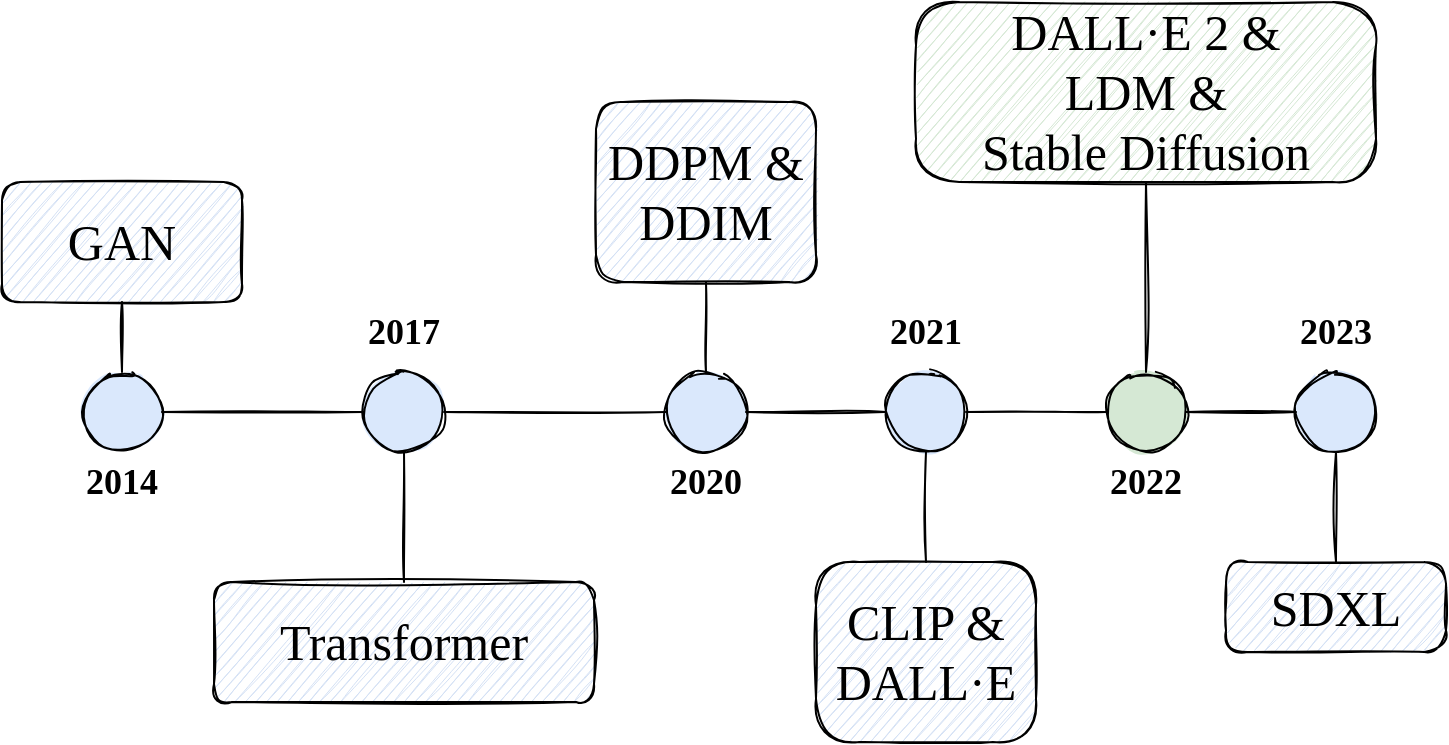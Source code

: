 <mxfile version="22.1.16" type="github">
  <diagram name="第 1 页" id="FpTrYO_zkX4w7IFrAijQ">
    <mxGraphModel dx="2074" dy="1098" grid="1" gridSize="10" guides="1" tooltips="1" connect="1" arrows="1" fold="1" page="1" pageScale="1" pageWidth="827" pageHeight="1169" math="0" shadow="0">
      <root>
        <mxCell id="0" />
        <mxCell id="1" parent="0" />
        <mxCell id="J7La4h1lOneiyXI5X-HG-7" style="edgeStyle=orthogonalEdgeStyle;rounded=0;orthogonalLoop=1;jettySize=auto;html=1;exitX=0.5;exitY=0;exitDx=0;exitDy=0;entryX=0.5;entryY=1;entryDx=0;entryDy=0;startArrow=none;startFill=0;anchorPointDirection=1;sketch=1;curveFitting=1;jiggle=1;endArrow=none;endFill=0;" edge="1" parent="1" source="J7La4h1lOneiyXI5X-HG-1" target="J7La4h1lOneiyXI5X-HG-3">
          <mxGeometry relative="1" as="geometry" />
        </mxCell>
        <mxCell id="J7La4h1lOneiyXI5X-HG-1" value="" style="ellipse;whiteSpace=wrap;html=1;aspect=fixed;comic=1;fillColor=#dae8fc;strokeColor=#000000;sketch=1;curveFitting=1;jiggle=1;fillStyle=solid;" vertex="1" parent="1">
          <mxGeometry x="118" y="545" width="40" height="40" as="geometry" />
        </mxCell>
        <mxCell id="J7La4h1lOneiyXI5X-HG-3" value="&lt;font face=&quot;Comic Sans MS&quot; style=&quot;font-size: 25px;&quot;&gt;GAN&lt;/font&gt;" style="rounded=1;whiteSpace=wrap;html=1;comic=1;jiggle=1;allowArrows=0;snapToPoint=1;fillColor=#D4E1F5;strokeColor=#000000;sketch=1;curveFitting=1;shadow=0;glass=0;sketchStyle=rough;" vertex="1" parent="1">
          <mxGeometry x="78" y="450" width="120" height="60" as="geometry" />
        </mxCell>
        <mxCell id="J7La4h1lOneiyXI5X-HG-4" value="" style="ellipse;whiteSpace=wrap;html=1;aspect=fixed;comic=1;fillColor=#dae8fc;strokeColor=#000000;sketch=1;curveFitting=1;jiggle=1;fillStyle=solid;fillWeight=-1;" vertex="1" parent="1">
          <mxGeometry x="259" y="545" width="40" height="40" as="geometry" />
        </mxCell>
        <mxCell id="J7La4h1lOneiyXI5X-HG-5" value="&lt;font face=&quot;Comic Sans MS&quot; style=&quot;font-size: 18px;&quot;&gt;&lt;b style=&quot;&quot;&gt;2014&lt;/b&gt;&lt;/font&gt;" style="text;html=1;strokeColor=none;fillColor=none;align=center;verticalAlign=middle;whiteSpace=wrap;rounded=0;" vertex="1" parent="1">
          <mxGeometry x="108" y="585" width="60" height="30" as="geometry" />
        </mxCell>
        <mxCell id="J7La4h1lOneiyXI5X-HG-8" value="&lt;font face=&quot;Comic Sans MS&quot; style=&quot;font-size: 25px;&quot;&gt;Transformer&lt;/font&gt;" style="rounded=1;whiteSpace=wrap;html=1;comic=1;jiggle=1;allowArrows=0;snapToPoint=1;fillColor=#D4E1F5;strokeColor=#000000;sketch=1;curveFitting=1;shadow=0;glass=0;sketchStyle=rough;" vertex="1" parent="1">
          <mxGeometry x="184" y="650" width="190" height="60" as="geometry" />
        </mxCell>
        <mxCell id="J7La4h1lOneiyXI5X-HG-9" value="&lt;font face=&quot;Comic Sans MS&quot; style=&quot;font-size: 18px;&quot;&gt;&lt;b style=&quot;&quot;&gt;2017&lt;/b&gt;&lt;/font&gt;" style="text;html=1;strokeColor=none;fillColor=none;align=center;verticalAlign=middle;whiteSpace=wrap;rounded=0;" vertex="1" parent="1">
          <mxGeometry x="249" y="510" width="60" height="30" as="geometry" />
        </mxCell>
        <mxCell id="J7La4h1lOneiyXI5X-HG-10" style="edgeStyle=orthogonalEdgeStyle;rounded=0;orthogonalLoop=1;jettySize=auto;html=1;exitX=0.5;exitY=0;exitDx=0;exitDy=0;entryX=0.5;entryY=1;entryDx=0;entryDy=0;startArrow=none;startFill=0;anchorPointDirection=1;sketch=1;curveFitting=1;jiggle=1;endArrow=none;endFill=0;" edge="1" parent="1" source="J7La4h1lOneiyXI5X-HG-8" target="J7La4h1lOneiyXI5X-HG-4">
          <mxGeometry relative="1" as="geometry">
            <mxPoint x="149" y="555" as="sourcePoint" />
            <mxPoint x="149" y="450" as="targetPoint" />
          </mxGeometry>
        </mxCell>
        <mxCell id="J7La4h1lOneiyXI5X-HG-12" style="edgeStyle=orthogonalEdgeStyle;rounded=0;orthogonalLoop=1;jettySize=auto;html=1;exitX=0;exitY=0.5;exitDx=0;exitDy=0;entryX=1;entryY=0.5;entryDx=0;entryDy=0;startArrow=none;startFill=0;anchorPointDirection=1;sketch=1;curveFitting=1;jiggle=1;endArrow=none;endFill=0;" edge="1" parent="1" source="J7La4h1lOneiyXI5X-HG-4" target="J7La4h1lOneiyXI5X-HG-1">
          <mxGeometry relative="1" as="geometry">
            <mxPoint x="288" y="660" as="sourcePoint" />
            <mxPoint x="288" y="595" as="targetPoint" />
          </mxGeometry>
        </mxCell>
        <mxCell id="J7La4h1lOneiyXI5X-HG-14" value="" style="ellipse;whiteSpace=wrap;html=1;aspect=fixed;comic=1;fillColor=#dae8fc;strokeColor=#000000;sketch=1;curveFitting=1;jiggle=1;fillStyle=solid;" vertex="1" parent="1">
          <mxGeometry x="410" y="545" width="40" height="40" as="geometry" />
        </mxCell>
        <mxCell id="J7La4h1lOneiyXI5X-HG-15" style="edgeStyle=orthogonalEdgeStyle;rounded=0;orthogonalLoop=1;jettySize=auto;html=1;entryX=1;entryY=0.5;entryDx=0;entryDy=0;startArrow=none;startFill=0;anchorPointDirection=1;sketch=1;curveFitting=1;jiggle=1;endArrow=none;endFill=0;exitX=0;exitY=0.5;exitDx=0;exitDy=0;" edge="1" parent="1" source="J7La4h1lOneiyXI5X-HG-14" target="J7La4h1lOneiyXI5X-HG-4">
          <mxGeometry relative="1" as="geometry">
            <mxPoint x="281" y="590" as="sourcePoint" />
            <mxPoint x="131" y="575" as="targetPoint" />
          </mxGeometry>
        </mxCell>
        <mxCell id="J7La4h1lOneiyXI5X-HG-16" value="&lt;font face=&quot;Comic Sans MS&quot; style=&quot;font-size: 25px;&quot;&gt;DDPM &amp;amp;&lt;br&gt;DDIM&lt;br&gt;&lt;/font&gt;" style="rounded=1;whiteSpace=wrap;html=1;comic=1;jiggle=1;allowArrows=0;snapToPoint=1;fillColor=#D4E1F5;strokeColor=#000000;sketch=1;curveFitting=1;shadow=0;glass=0;sketchStyle=rough;" vertex="1" parent="1">
          <mxGeometry x="375" y="410" width="110" height="90" as="geometry" />
        </mxCell>
        <mxCell id="J7La4h1lOneiyXI5X-HG-19" value="&lt;font face=&quot;Comic Sans MS&quot; style=&quot;font-size: 18px;&quot;&gt;&lt;b style=&quot;&quot;&gt;2020&lt;/b&gt;&lt;/font&gt;" style="text;html=1;strokeColor=none;fillColor=none;align=center;verticalAlign=middle;whiteSpace=wrap;rounded=0;" vertex="1" parent="1">
          <mxGeometry x="400" y="585" width="60" height="30" as="geometry" />
        </mxCell>
        <mxCell id="J7La4h1lOneiyXI5X-HG-20" style="edgeStyle=orthogonalEdgeStyle;rounded=0;orthogonalLoop=1;jettySize=auto;html=1;exitX=0.5;exitY=0;exitDx=0;exitDy=0;entryX=0.5;entryY=1;entryDx=0;entryDy=0;startArrow=none;startFill=0;anchorPointDirection=1;sketch=1;curveFitting=1;jiggle=1;endArrow=none;endFill=0;" edge="1" parent="1" source="J7La4h1lOneiyXI5X-HG-14" target="J7La4h1lOneiyXI5X-HG-16">
          <mxGeometry relative="1" as="geometry">
            <mxPoint x="429.5" y="585" as="sourcePoint" />
            <mxPoint x="429.5" y="520" as="targetPoint" />
          </mxGeometry>
        </mxCell>
        <mxCell id="J7La4h1lOneiyXI5X-HG-21" value="" style="ellipse;whiteSpace=wrap;html=1;aspect=fixed;comic=1;fillColor=#dae8fc;strokeColor=#000000;sketch=1;curveFitting=1;jiggle=1;fillStyle=solid;" vertex="1" parent="1">
          <mxGeometry x="520" y="545" width="40" height="40" as="geometry" />
        </mxCell>
        <mxCell id="J7La4h1lOneiyXI5X-HG-22" value="&lt;font face=&quot;Comic Sans MS&quot; style=&quot;font-size: 18px;&quot;&gt;&lt;b style=&quot;&quot;&gt;2021&lt;/b&gt;&lt;/font&gt;" style="text;html=1;strokeColor=none;fillColor=none;align=center;verticalAlign=middle;whiteSpace=wrap;rounded=0;" vertex="1" parent="1">
          <mxGeometry x="510" y="510" width="60" height="30" as="geometry" />
        </mxCell>
        <mxCell id="J7La4h1lOneiyXI5X-HG-23" value="&lt;font face=&quot;Comic Sans MS&quot; style=&quot;font-size: 25px;&quot;&gt;CLIP &amp;amp;&lt;br&gt;DALL·E&lt;br&gt;&lt;/font&gt;" style="rounded=1;whiteSpace=wrap;html=1;comic=1;jiggle=1;allowArrows=0;snapToPoint=1;fillColor=#D4E1F5;strokeColor=#000000;sketch=1;curveFitting=1;shadow=0;glass=0;sketchStyle=rough;arcSize=24;" vertex="1" parent="1">
          <mxGeometry x="485" y="640" width="110" height="90" as="geometry" />
        </mxCell>
        <mxCell id="J7La4h1lOneiyXI5X-HG-24" style="edgeStyle=orthogonalEdgeStyle;rounded=0;orthogonalLoop=1;jettySize=auto;html=1;exitX=0.5;exitY=0;exitDx=0;exitDy=0;entryX=0.5;entryY=1;entryDx=0;entryDy=0;startArrow=none;startFill=0;anchorPointDirection=1;sketch=1;curveFitting=1;jiggle=1;endArrow=none;endFill=0;" edge="1" parent="1" source="J7La4h1lOneiyXI5X-HG-23" target="J7La4h1lOneiyXI5X-HG-21">
          <mxGeometry relative="1" as="geometry">
            <mxPoint x="473" y="555" as="sourcePoint" />
            <mxPoint x="473" y="510" as="targetPoint" />
          </mxGeometry>
        </mxCell>
        <mxCell id="J7La4h1lOneiyXI5X-HG-25" value="" style="ellipse;whiteSpace=wrap;html=1;aspect=fixed;comic=1;fillColor=#d5e8d4;strokeColor=#000000;sketch=1;curveFitting=1;jiggle=1;fillStyle=solid;" vertex="1" parent="1">
          <mxGeometry x="630" y="545" width="40" height="40" as="geometry" />
        </mxCell>
        <mxCell id="J7La4h1lOneiyXI5X-HG-26" value="&lt;font face=&quot;Comic Sans MS&quot; style=&quot;font-size: 25px;&quot;&gt;DALL·E 2 &amp;amp;&lt;br&gt;LDM &amp;amp;&lt;br&gt;Stable Diffusion&lt;br&gt;&lt;/font&gt;" style="rounded=1;whiteSpace=wrap;html=1;comic=1;jiggle=1;allowArrows=0;snapToPoint=1;fillColor=#d5e8d4;strokeColor=#000000;sketch=1;curveFitting=1;shadow=0;glass=0;sketchStyle=rough;arcSize=24;" vertex="1" parent="1">
          <mxGeometry x="535" y="360" width="230" height="90" as="geometry" />
        </mxCell>
        <mxCell id="J7La4h1lOneiyXI5X-HG-28" style="edgeStyle=orthogonalEdgeStyle;rounded=0;orthogonalLoop=1;jettySize=auto;html=1;entryX=1;entryY=0.5;entryDx=0;entryDy=0;startArrow=none;startFill=0;anchorPointDirection=1;sketch=1;curveFitting=1;jiggle=1;endArrow=none;endFill=0;exitX=0;exitY=0.5;exitDx=0;exitDy=0;" edge="1" parent="1" source="J7La4h1lOneiyXI5X-HG-21" target="J7La4h1lOneiyXI5X-HG-14">
          <mxGeometry relative="1" as="geometry">
            <mxPoint x="420" y="575" as="sourcePoint" />
            <mxPoint x="271" y="575" as="targetPoint" />
          </mxGeometry>
        </mxCell>
        <mxCell id="J7La4h1lOneiyXI5X-HG-29" style="edgeStyle=orthogonalEdgeStyle;rounded=0;orthogonalLoop=1;jettySize=auto;html=1;entryX=1;entryY=0.5;entryDx=0;entryDy=0;startArrow=none;startFill=0;anchorPointDirection=1;sketch=1;curveFitting=1;jiggle=1;endArrow=none;endFill=0;exitX=0;exitY=0.5;exitDx=0;exitDy=0;" edge="1" parent="1" source="J7La4h1lOneiyXI5X-HG-25" target="J7La4h1lOneiyXI5X-HG-21">
          <mxGeometry relative="1" as="geometry">
            <mxPoint x="430" y="585" as="sourcePoint" />
            <mxPoint x="281" y="585" as="targetPoint" />
          </mxGeometry>
        </mxCell>
        <mxCell id="J7La4h1lOneiyXI5X-HG-30" value="&lt;font face=&quot;Comic Sans MS&quot; style=&quot;font-size: 18px;&quot;&gt;&lt;b style=&quot;&quot;&gt;2022&lt;/b&gt;&lt;/font&gt;" style="text;html=1;strokeColor=none;fillColor=none;align=center;verticalAlign=middle;whiteSpace=wrap;rounded=0;" vertex="1" parent="1">
          <mxGeometry x="620" y="585" width="60" height="30" as="geometry" />
        </mxCell>
        <mxCell id="J7La4h1lOneiyXI5X-HG-32" style="edgeStyle=orthogonalEdgeStyle;rounded=0;orthogonalLoop=1;jettySize=auto;html=1;entryX=0.5;entryY=1;entryDx=0;entryDy=0;startArrow=none;startFill=0;anchorPointDirection=1;sketch=1;curveFitting=1;jiggle=1;endArrow=none;endFill=0;exitX=0.5;exitY=0;exitDx=0;exitDy=0;" edge="1" parent="1" source="J7La4h1lOneiyXI5X-HG-25" target="J7La4h1lOneiyXI5X-HG-26">
          <mxGeometry relative="1" as="geometry">
            <mxPoint x="650" y="540" as="sourcePoint" />
            <mxPoint x="550" y="595" as="targetPoint" />
          </mxGeometry>
        </mxCell>
        <mxCell id="J7La4h1lOneiyXI5X-HG-34" value="" style="ellipse;whiteSpace=wrap;html=1;aspect=fixed;comic=1;fillColor=#dae8fc;strokeColor=#000000;sketch=1;curveFitting=1;jiggle=1;fillStyle=solid;" vertex="1" parent="1">
          <mxGeometry x="725" y="545" width="40" height="40" as="geometry" />
        </mxCell>
        <mxCell id="J7La4h1lOneiyXI5X-HG-35" value="&lt;font face=&quot;Comic Sans MS&quot; style=&quot;font-size: 18px;&quot;&gt;&lt;b style=&quot;&quot;&gt;2023&lt;/b&gt;&lt;/font&gt;" style="text;html=1;strokeColor=none;fillColor=none;align=center;verticalAlign=middle;whiteSpace=wrap;rounded=0;" vertex="1" parent="1">
          <mxGeometry x="715" y="510" width="60" height="30" as="geometry" />
        </mxCell>
        <mxCell id="J7La4h1lOneiyXI5X-HG-36" value="&lt;font face=&quot;Comic Sans MS&quot; style=&quot;font-size: 25px;&quot;&gt;SDXL&lt;br&gt;&lt;/font&gt;" style="rounded=1;whiteSpace=wrap;html=1;comic=1;jiggle=1;allowArrows=0;snapToPoint=1;fillColor=#D4E1F5;strokeColor=#000000;sketch=1;curveFitting=1;shadow=0;glass=0;sketchStyle=rough;arcSize=24;" vertex="1" parent="1">
          <mxGeometry x="690" y="640" width="110" height="45" as="geometry" />
        </mxCell>
        <mxCell id="J7La4h1lOneiyXI5X-HG-37" style="edgeStyle=orthogonalEdgeStyle;rounded=0;orthogonalLoop=1;jettySize=auto;html=1;entryX=1;entryY=0.5;entryDx=0;entryDy=0;startArrow=none;startFill=0;anchorPointDirection=1;sketch=1;curveFitting=1;jiggle=1;endArrow=none;endFill=0;exitX=0;exitY=0.5;exitDx=0;exitDy=0;" edge="1" parent="1" source="J7La4h1lOneiyXI5X-HG-34" target="J7La4h1lOneiyXI5X-HG-25">
          <mxGeometry relative="1" as="geometry">
            <mxPoint x="640" y="575" as="sourcePoint" />
            <mxPoint x="570" y="575" as="targetPoint" />
          </mxGeometry>
        </mxCell>
        <mxCell id="J7La4h1lOneiyXI5X-HG-38" style="edgeStyle=orthogonalEdgeStyle;rounded=0;orthogonalLoop=1;jettySize=auto;html=1;entryX=0.5;entryY=1;entryDx=0;entryDy=0;startArrow=none;startFill=0;anchorPointDirection=1;sketch=1;curveFitting=1;jiggle=1;endArrow=none;endFill=0;exitX=0.5;exitY=0;exitDx=0;exitDy=0;" edge="1" parent="1" source="J7La4h1lOneiyXI5X-HG-36" target="J7La4h1lOneiyXI5X-HG-34">
          <mxGeometry relative="1" as="geometry">
            <mxPoint x="745" y="640" as="sourcePoint" />
            <mxPoint x="744.5" y="610" as="targetPoint" />
          </mxGeometry>
        </mxCell>
      </root>
    </mxGraphModel>
  </diagram>
</mxfile>
